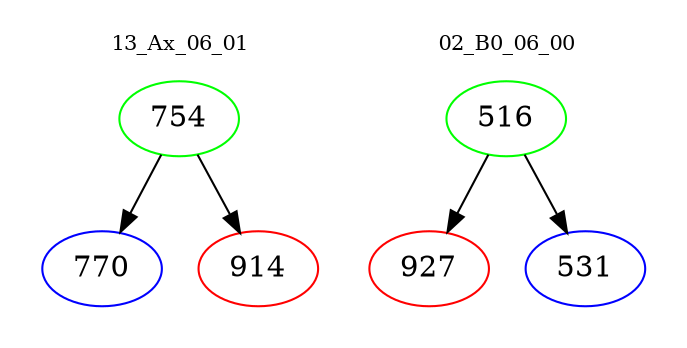digraph{
subgraph cluster_0 {
color = white
label = "13_Ax_06_01";
fontsize=10;
T0_754 [label="754", color="green"]
T0_754 -> T0_770 [color="black"]
T0_770 [label="770", color="blue"]
T0_754 -> T0_914 [color="black"]
T0_914 [label="914", color="red"]
}
subgraph cluster_1 {
color = white
label = "02_B0_06_00";
fontsize=10;
T1_516 [label="516", color="green"]
T1_516 -> T1_927 [color="black"]
T1_927 [label="927", color="red"]
T1_516 -> T1_531 [color="black"]
T1_531 [label="531", color="blue"]
}
}
